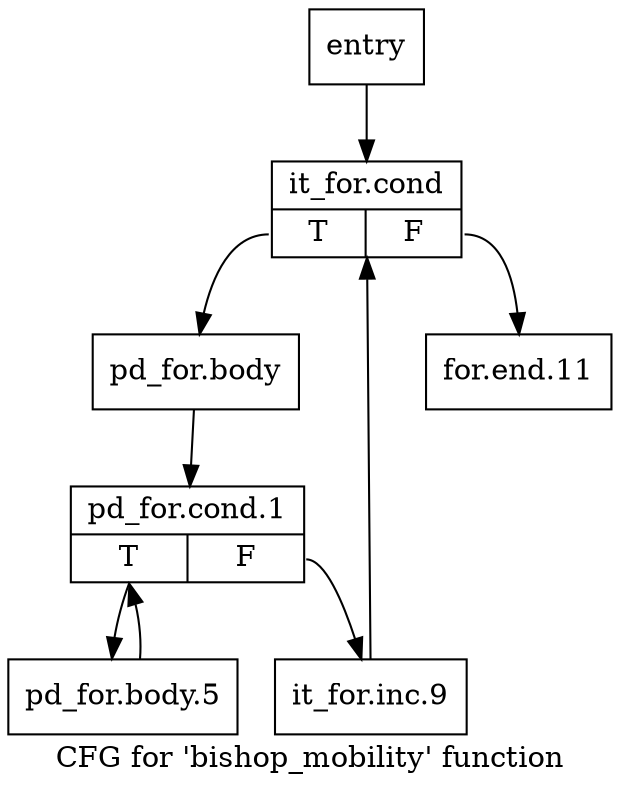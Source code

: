 digraph "CFG for 'bishop_mobility' function" {
	label="CFG for 'bishop_mobility' function";

	Node0xe45b70 [shape=record,label="{entry}"];
	Node0xe45b70 -> Node0xe45bc0;
	Node0xe45bc0 [shape=record,label="{it_for.cond|{<s0>T|<s1>F}}"];
	Node0xe45bc0:s0 -> Node0xe45c10;
	Node0xe45bc0:s1 -> Node0xe45d50;
	Node0xe45c10 [shape=record,label="{pd_for.body}"];
	Node0xe45c10 -> Node0xe45c60;
	Node0xe45c60 [shape=record,label="{pd_for.cond.1|{<s0>T|<s1>F}}"];
	Node0xe45c60:s0 -> Node0xe45cb0;
	Node0xe45c60:s1 -> Node0xe45d00;
	Node0xe45cb0 [shape=record,label="{pd_for.body.5}"];
	Node0xe45cb0 -> Node0xe45c60;
	Node0xe45d00 [shape=record,label="{it_for.inc.9}"];
	Node0xe45d00 -> Node0xe45bc0;
	Node0xe45d50 [shape=record,label="{for.end.11}"];
}
